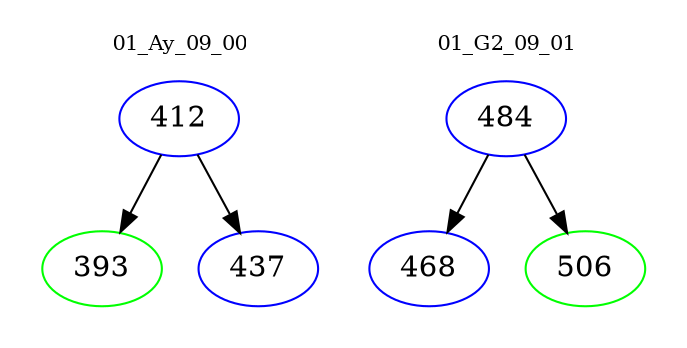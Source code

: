 digraph{
subgraph cluster_0 {
color = white
label = "01_Ay_09_00";
fontsize=10;
T0_412 [label="412", color="blue"]
T0_412 -> T0_393 [color="black"]
T0_393 [label="393", color="green"]
T0_412 -> T0_437 [color="black"]
T0_437 [label="437", color="blue"]
}
subgraph cluster_1 {
color = white
label = "01_G2_09_01";
fontsize=10;
T1_484 [label="484", color="blue"]
T1_484 -> T1_468 [color="black"]
T1_468 [label="468", color="blue"]
T1_484 -> T1_506 [color="black"]
T1_506 [label="506", color="green"]
}
}
